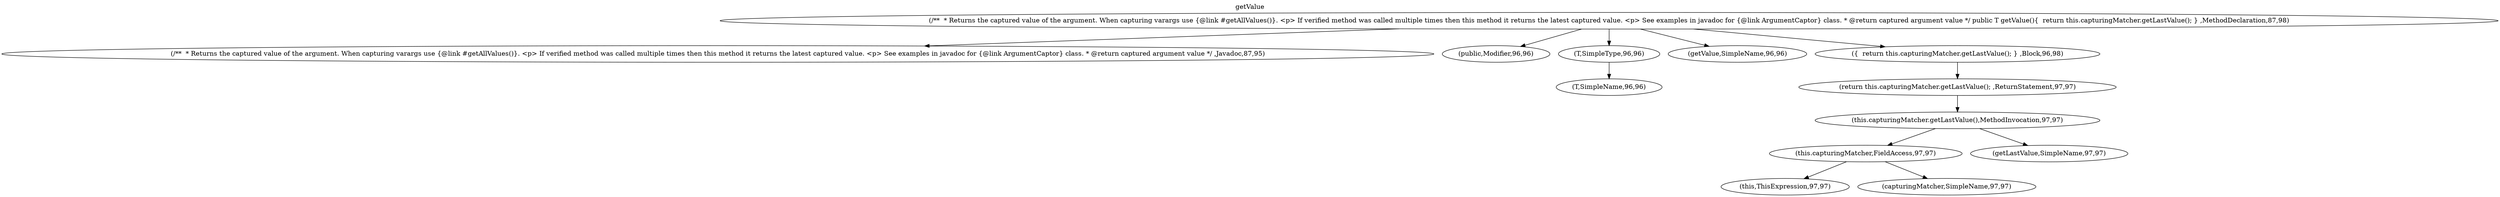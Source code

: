 digraph "DirectedGraph" {
graph [label = "getValue", labelloc=t, concentrate = true];
"240166646" [ label="(/**  * Returns the captured value of the argument. When capturing varargs use {@link #getAllValues()}. <p> If verified method was called multiple times then this method it returns the latest captured value. <p> See examples in javadoc for {@link ArgumentCaptor} class. * @return captured argument value */ public T getValue(){  return this.capturingMatcher.getLastValue(); } ,MethodDeclaration,87,98)" type=31 startLineNumber=87 endLineNumber=98 ]
"351028485" [ label="(/**  * Returns the captured value of the argument. When capturing varargs use {@link #getAllValues()}. <p> If verified method was called multiple times then this method it returns the latest captured value. <p> See examples in javadoc for {@link ArgumentCaptor} class. * @return captured argument value */ ,Javadoc,87,95)" type=29 startLineNumber=87 endLineNumber=95 ]
"1405747618" [ label="(public,Modifier,96,96)" type=83 startLineNumber=96 endLineNumber=96 ]
"898406901" [ label="(T,SimpleType,96,96)" type=43 startLineNumber=96 endLineNumber=96 ]
"1054932644" [ label="(T,SimpleName,96,96)" type=42 startLineNumber=96 endLineNumber=96 ]
"1213349904" [ label="(getValue,SimpleName,96,96)" type=42 startLineNumber=96 endLineNumber=96 ]
"1259769769" [ label="({  return this.capturingMatcher.getLastValue(); } ,Block,96,98)" type=8 startLineNumber=96 endLineNumber=98 ]
"444920847" [ label="(return this.capturingMatcher.getLastValue(); ,ReturnStatement,97,97)" type=41 startLineNumber=97 endLineNumber=97 ]
"589835301" [ label="(this.capturingMatcher.getLastValue(),MethodInvocation,97,97)" type=32 startLineNumber=97 endLineNumber=97 ]
"2032188048" [ label="(this.capturingMatcher,FieldAccess,97,97)" type=22 startLineNumber=97 endLineNumber=97 ]
"112466394" [ label="(this,ThisExpression,97,97)" type=52 startLineNumber=97 endLineNumber=97 ]
"992846223" [ label="(capturingMatcher,SimpleName,97,97)" type=42 startLineNumber=97 endLineNumber=97 ]
"1493625803" [ label="(getLastValue,SimpleName,97,97)" type=42 startLineNumber=97 endLineNumber=97 ]
"240166646" -> "351028485"
"240166646" -> "1405747618"
"240166646" -> "898406901"
"898406901" -> "1054932644"
"240166646" -> "1213349904"
"240166646" -> "1259769769"
"1259769769" -> "444920847"
"444920847" -> "589835301"
"589835301" -> "2032188048"
"2032188048" -> "112466394"
"2032188048" -> "992846223"
"589835301" -> "1493625803"
}
